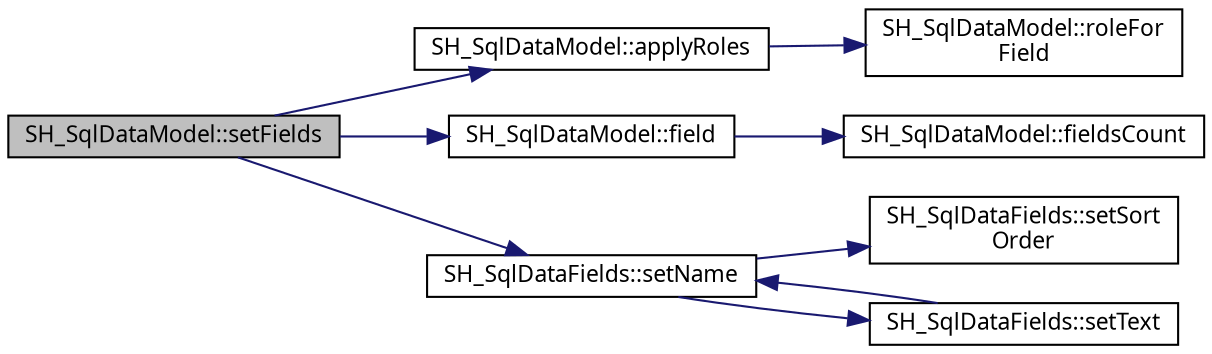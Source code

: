 digraph "SH_SqlDataModel::setFields"
{
 // INTERACTIVE_SVG=YES
  bgcolor="transparent";
  edge [fontname="Verdana",fontsize="11",labelfontname="Verdana",labelfontsize="11"];
  node [fontname="Verdana",fontsize="11",shape=record];
  rankdir="LR";
  Node1 [label="SH_SqlDataModel::setFields",height=0.2,width=0.4,color="black", fillcolor="grey75", style="filled" fontcolor="black"];
  Node1 -> Node2 [color="midnightblue",fontsize="11",style="solid",fontname="Verdana"];
  Node2 [label="SH_SqlDataModel::applyRoles",height=0.2,width=0.4,color="black",URL="$classSH__SqlDataModel.html#ad4f032ceb7c2f70b2d7388e3afd161ab"];
  Node2 -> Node3 [color="midnightblue",fontsize="11",style="solid",fontname="Verdana"];
  Node3 [label="SH_SqlDataModel::roleFor\lField",height=0.2,width=0.4,color="black",URL="$classSH__SqlDataModel.html#aa487bb763eaf2544e4eb5822cd666105"];
  Node1 -> Node4 [color="midnightblue",fontsize="11",style="solid",fontname="Verdana"];
  Node4 [label="SH_SqlDataModel::field",height=0.2,width=0.4,color="black",URL="$classSH__SqlDataModel.html#a92c51d5c1f6aca08a7ee566ece1e4cb6"];
  Node4 -> Node5 [color="midnightblue",fontsize="11",style="solid",fontname="Verdana"];
  Node5 [label="SH_SqlDataModel::fieldsCount",height=0.2,width=0.4,color="black",URL="$classSH__SqlDataModel.html#a46f0951fd358e30892a982ebd34e43c2"];
  Node1 -> Node6 [color="midnightblue",fontsize="11",style="solid",fontname="Verdana"];
  Node6 [label="SH_SqlDataFields::setName",height=0.2,width=0.4,color="black",URL="$classSH__SqlDataFields.html#a8d7b864a4ad5513af9e4c47a0d9919e8"];
  Node6 -> Node7 [color="midnightblue",fontsize="11",style="solid",fontname="Verdana"];
  Node7 [label="SH_SqlDataFields::setSort\lOrder",height=0.2,width=0.4,color="black",URL="$classSH__SqlDataFields.html#a32a7c040a081d39594245e1a4a68f70d"];
  Node6 -> Node8 [color="midnightblue",fontsize="11",style="solid",fontname="Verdana"];
  Node8 [label="SH_SqlDataFields::setText",height=0.2,width=0.4,color="black",URL="$classSH__SqlDataFields.html#ae098408de73ecbd532de8f44dea2b6d0"];
  Node8 -> Node6 [color="midnightblue",fontsize="11",style="solid",fontname="Verdana"];
}
